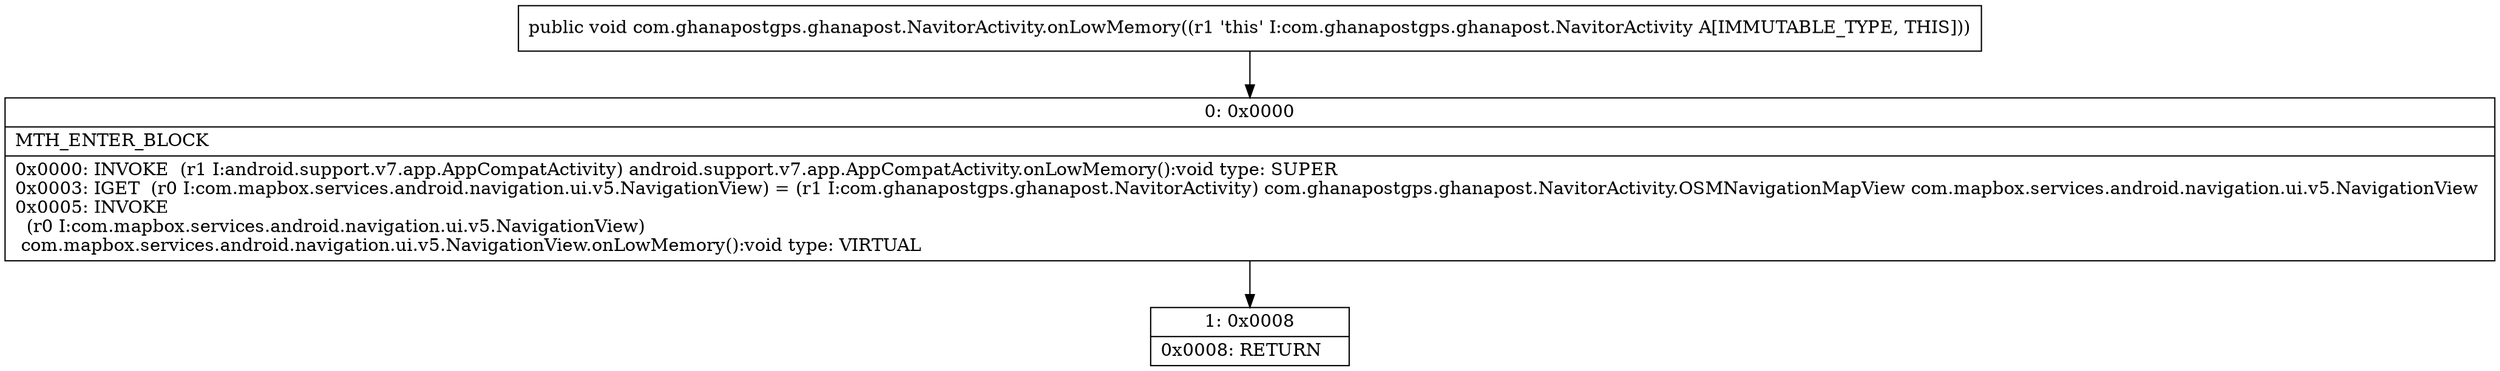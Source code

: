 digraph "CFG forcom.ghanapostgps.ghanapost.NavitorActivity.onLowMemory()V" {
Node_0 [shape=record,label="{0\:\ 0x0000|MTH_ENTER_BLOCK\l|0x0000: INVOKE  (r1 I:android.support.v7.app.AppCompatActivity) android.support.v7.app.AppCompatActivity.onLowMemory():void type: SUPER \l0x0003: IGET  (r0 I:com.mapbox.services.android.navigation.ui.v5.NavigationView) = (r1 I:com.ghanapostgps.ghanapost.NavitorActivity) com.ghanapostgps.ghanapost.NavitorActivity.OSMNavigationMapView com.mapbox.services.android.navigation.ui.v5.NavigationView \l0x0005: INVOKE  \l  (r0 I:com.mapbox.services.android.navigation.ui.v5.NavigationView)\l com.mapbox.services.android.navigation.ui.v5.NavigationView.onLowMemory():void type: VIRTUAL \l}"];
Node_1 [shape=record,label="{1\:\ 0x0008|0x0008: RETURN   \l}"];
MethodNode[shape=record,label="{public void com.ghanapostgps.ghanapost.NavitorActivity.onLowMemory((r1 'this' I:com.ghanapostgps.ghanapost.NavitorActivity A[IMMUTABLE_TYPE, THIS])) }"];
MethodNode -> Node_0;
Node_0 -> Node_1;
}

